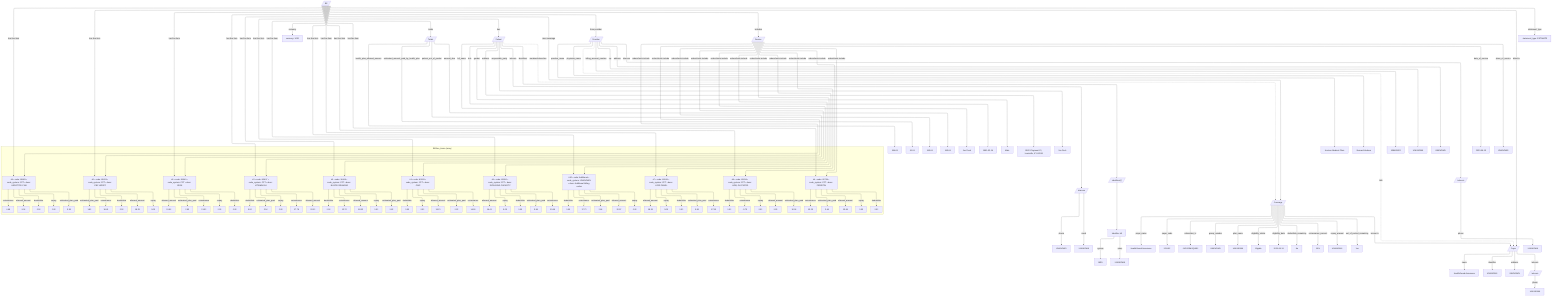 ---
config:
  layout: elk
---
flowchart TD
 subgraph subGraph0["Bill.line_items (array)"]
    direction TB
        L0["#0 • code: 85025 • code_system: CPT • desc: CBC W/DIFF"]
        L0_a["18.25"]
        L0_p["1.85"]
        L0_d["0.00"]
        L0_c["16.41"]
        L0_cp["0.00"]
        L1["#1 • code: 80053 • code_system: CPT • desc: CMP"]
        L1_a["15.21"]
        L1_p["0.22"]
        L1_d["0.00"]
        L1_c["14.99"]
        L1_cp["0.00"]
        L2["#2 • code: 82607 • code_system: CPT • desc: VITAMIN BH"]
        L2_a["20.10"]
        L2_p["2.34"]
        L2_d["0.00"]
        L2_c["17.76"]
        L2_cp["0.00"]
        L3["#3 • code: 36415 • code_system: CPT • desc: BLOOD DRAWING"]
        L3_a["18.32"]
        L3_p["5.62"]
        L3_d["0.00"]
        L3_c["12.70"]
        L3_cp["0.00"]
        L4["#4 • code: 82728 • code_system: CPT • desc: FERRITIN"]
        L4_a["15.64"]
        L4_p["2.44"]
        L4_d["0.00"]
        L4_c["13.20"]
        L4_cp["0.00"]
        L5["#5 • code: 83550 • code_system: CPT • desc: IRON BIND CAPACITY"]
        L5_a["16.41"]
        L5_p["5.94"]
        L5_d["0.00"]
        L5_c["10.46"]
        L5_cp["0.00"]
        L6["#6 • code: 83540 • code_system: CPT • desc: IRON"]
        L6_a["15.96"]
        L6_p["2.93"]
        L6_d["0.00"]
        L6_c["13.03"]
        L6_cp["0.00"]
        L7["#7 • code: 80061 • code_system: CPT • desc: LIPID PANEL"]
        L7_a["18.31"]
        L7_p["0.81"]
        L7_d["0.00"]
        L7_c["17.50"]
        L7_cp["0.00"]
        L8["#8 • code: 83036 • code_system: CPT • desc: HGB; GLYCATED"]
        L8_a["9.29"]
        L8_p["10.04"]
        L8_d["0.00"]
        L8_c["-0.75"]
        L8_cp["0.00"]
        L9["#9 • code: 86803 • code_system: CPT • desc: HEPATITIS C AB"]
        L9_a["8.04"]
        L9_p["3.36"]
        L9_d["0.00"]
        L9_c["4.68"]
        L9_cp["0.00"]
        L10["#10 • code: Additional • code_system: UNKNOWN • desc: Additional billing codes"]
        L10_a["20.57"]
        L10_p["2.84"]
        L10_d["0.00"]
        L10_c["17.73"]
        L10_cp["0.00"]
  end
    B[/"Bill"/] -- statement_type --> B_st["statement_type: ESTIMATE"]
    B -- currency --> B_ccy["currency: USD"]
    B -- totals --> B_totals[/"Totals"/]
    B_totals -- health_plan_allowed_amount --> B_t1["184.69"]
    B_totals -- estimated_amount_paid_by_health_plan --> B_t2["41.04"]
    B_totals -- patient_out_of_pocket --> B_t3["143.64"]
    B_totals -- amount_due --> B_t4["143.64"]
    B -- has --> P[/"Patient"/]
    P -- full_name --> P_name["Jon Peck"]
    P -- dob --> P_dob["1991-02-14"]
    P -- gender --> P_gender["Male"]
    P -- address --> P_addr["9502 Claymont Ct, Louisville, KY 40241"]
    P -- responsible_party --> P_resp["Jon Peck"]
    P -- telecom --> P_tel[/"telecom"/]
    P_tel -- phone --> P_phone["UNKNOWN"]
    P_tel -- email --> P_email["UNKNOWN"]
    P -- identifiers --> P_ids[/"identifiers[ ]"/]
    P_ids --> P_id0["Identifier #0"]
    P_id0 -- system --> P_id0_sys["MRN"]
    P_id0 -- value --> P_id0_val["UNKNOWN"]
    B -- uses coverage --> COV[/"Coverage"/]
    COV -- payer_name --> COV_pn["HealthGuard Assurance"]
    COV -- payer_code --> COV_pc["SPHSC"]
    COV -- subscriber_id --> COV_sid["JJAYG3MVQW99"]
    COV -- group_number --> COV_grp["UNKNOWN"]
    COV -- plan_name --> COV_plan["UNKNOWN"]
    COV -- eligibility_status --> COV_elig["Eligible"]
    COV -- eligibility_date --> COV_eldt["2023-06-15"]
    COV -- deductible_remaining --> COV_dedr["No"]
    COV -- coinsurance_percent --> COV_coins["15%"]
    COV -- copay_amount --> COV_copay["UNKNOWN"]
    COV -- out_of_pocket_remaining --> COV_oop["Yes"]
    B -- billed to --> PAY[/"Payer"/]
    COV -- insurer is --> PAY
    P -. member/subscriber .-> COV
    PAY -- name --> PAY_name["HealthGuard Assurance"]
    PAY -- identifier --> PAY_id["UNKNOWN"]
    PAY -- address --> PAY_addr["UNKNOWN"]
    PAY -- telecom --> PAY_tel[/"telecom"/]
    PAY_tel -- phone --> PAY_tel_phone["UNKNOWN"]
    B -- from provider --> PROV[/"Provider"/]
    PROV -- practice_name --> PR_name["Horizon Medical Clinic"]
    PROV -- physician_name --> PR_doc["Bernard Hudson"]
    PROV -- billing_account_number --> PR_acct["938460822"]
    PROV -- npi --> PR_npi["UNKNOWN"]
    PROV -- address --> PR_addr["UNKNOWN"]
    PROV -- telecom --> PR_tel[/"telecom"/]
    PR_tel -- phone --> PR_phone["UNKNOWN"]
    PROV -. bills .-> PAY
    B -- includes --> SVC[/"Service"/]
    SVC -- date_of_service --> SVC_dos["2023-06-15"]
    SVC -- place_of_service --> SVC_pos["UNKNOWN"]
    L0 -- allowed_amount --> L0_a
    L0 -- estimated_plan_paid --> L0_p
    L0 -- deductible --> L0_d
    L0 -- coinsurance --> L0_c
    L0 -- copay --> L0_cp
    L1 -- allowed_amount --> L1_a
    L1 -- estimated_plan_paid --> L1_p
    L1 -- deductible --> L1_d
    L1 -- coinsurance --> L1_c
    L1 -- copay --> L1_cp
    L2 -- allowed_amount --> L2_a
    L2 -- estimated_plan_paid --> L2_p
    L2 -- deductible --> L2_d
    L2 -- coinsurance --> L2_c
    L2 -- copay --> L2_cp
    L3 -- allowed_amount --> L3_a
    L3 -- estimated_plan_paid --> L3_p
    L3 -- deductible --> L3_d
    L3 -- coinsurance --> L3_c
    L3 -- copay --> L3_cp
    L4 -- allowed_amount --> L4_a
    L4 -- estimated_plan_paid --> L4_p
    L4 -- deductible --> L4_d
    L4 -- coinsurance --> L4_c
    L4 -- copay --> L4_cp
    L5 -- allowed_amount --> L5_a
    L5 -- estimated_plan_paid --> L5_p
    L5 -- deductible --> L5_d
    L5 -- coinsurance --> L5_c
    L5 -- copay --> L5_cp
    L6 -- allowed_amount --> L6_a
    L6 -- estimated_plan_paid --> L6_p
    L6 -- deductible --> L6_d
    L6 -- coinsurance --> L6_c
    L6 -- copay --> L6_cp
    L7 -- allowed_amount --> L7_a
    L7 -- estimated_plan_paid --> L7_p
    L7 -- deductible --> L7_d
    L7 -- coinsurance --> L7_c
    L7 -- copay --> L7_cp
    L8 -- allowed_amount --> L8_a
    L8 -- estimated_plan_paid --> L8_p
    L8 -- deductible --> L8_d
    L8 -- coinsurance --> L8_c
    L8 -- copay --> L8_cp
    L9 -- allowed_amount --> L9_a
    L9 -- estimated_plan_paid --> L9_p
    L9 -- deductible --> L9_d
    L9 -- coinsurance --> L9_c
    L9 -- copay --> L9_cp
    L10 -- allowed_amount --> L10_a
    L10 -- estimated_plan_paid --> L10_p
    L10 -- deductible --> L10_d
    L10 -- coinsurance --> L10_c
    L10 -- copay --> L10_cp
    B -- has line item --> L0 & L1 & L2 & L3 & L4 & L5 & L6 & L7 & L8 & L9 & L10
    SVC -- orders/tests include --> L0 & L1 & L2 & L3 & L4 & L5 & L6 & L7 & L8 & L9 & L10